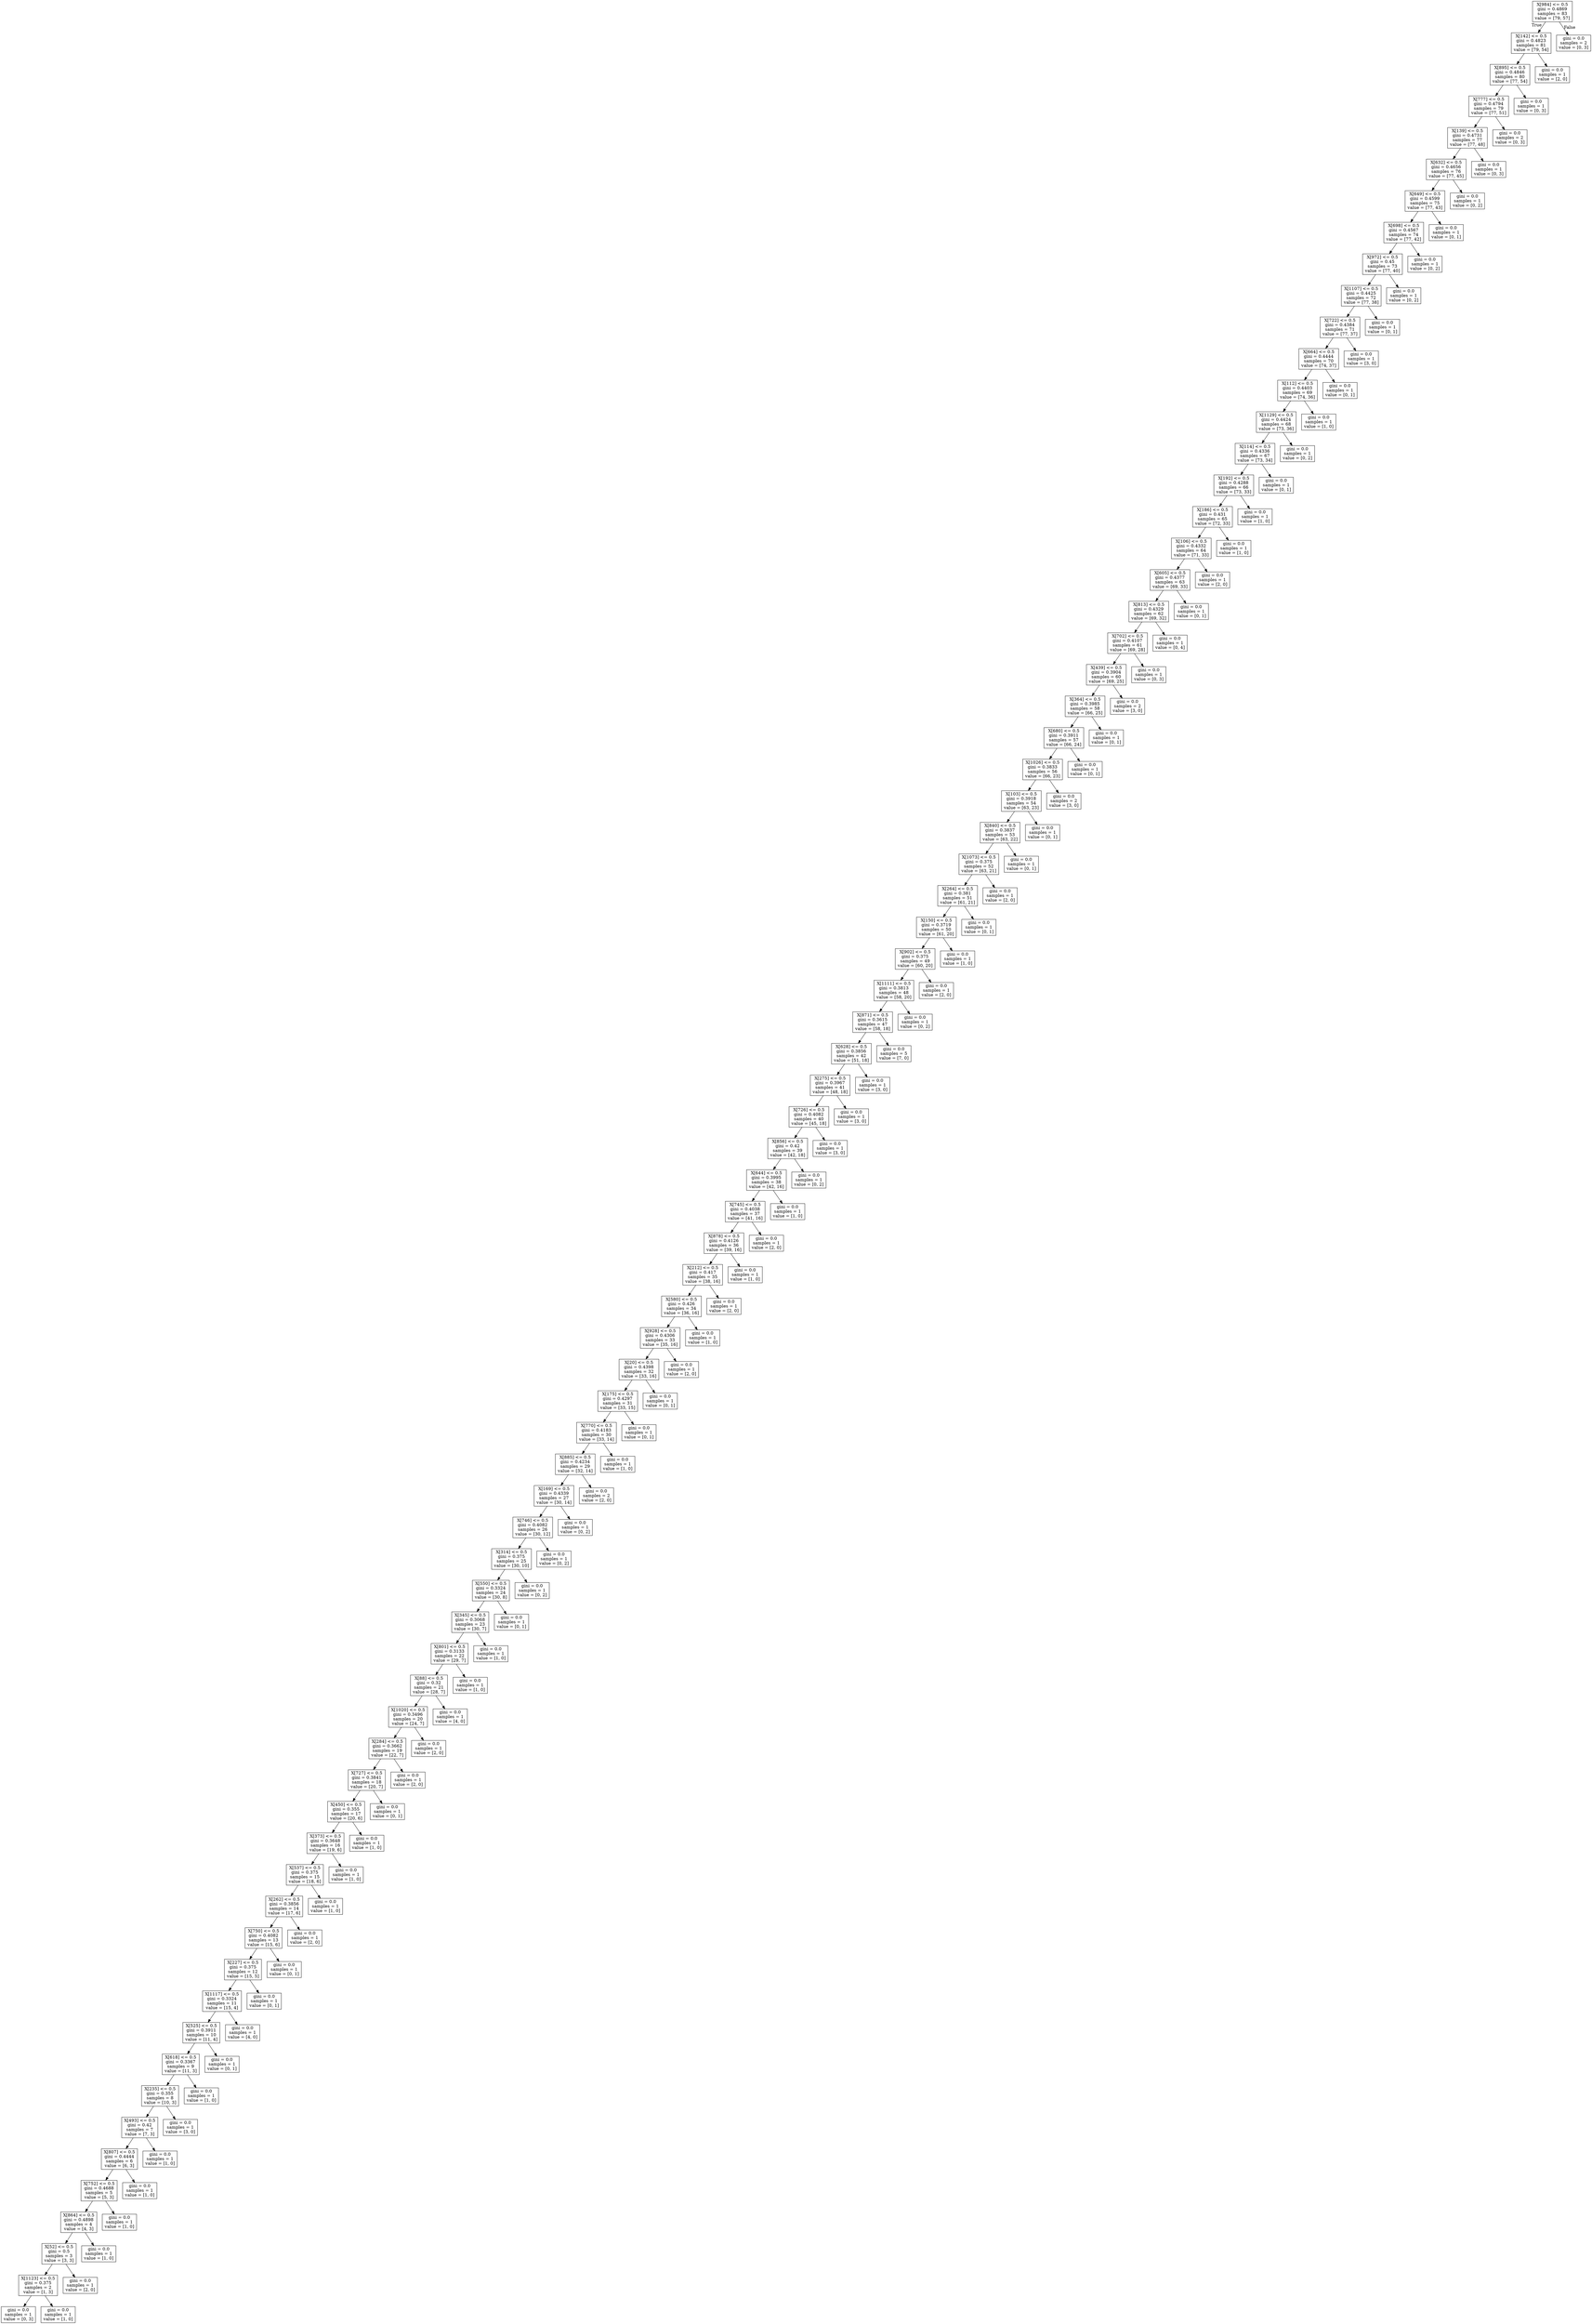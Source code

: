 digraph Tree {
node [shape=box] ;
0 [label="X[984] <= 0.5\ngini = 0.4869\nsamples = 83\nvalue = [79, 57]"] ;
1 [label="X[142] <= 0.5\ngini = 0.4823\nsamples = 81\nvalue = [79, 54]"] ;
0 -> 1 [labeldistance=2.5, labelangle=45, headlabel="True"] ;
2 [label="X[895] <= 0.5\ngini = 0.4846\nsamples = 80\nvalue = [77, 54]"] ;
1 -> 2 ;
3 [label="X[777] <= 0.5\ngini = 0.4794\nsamples = 79\nvalue = [77, 51]"] ;
2 -> 3 ;
4 [label="X[139] <= 0.5\ngini = 0.4731\nsamples = 77\nvalue = [77, 48]"] ;
3 -> 4 ;
5 [label="X[632] <= 0.5\ngini = 0.4656\nsamples = 76\nvalue = [77, 45]"] ;
4 -> 5 ;
6 [label="X[649] <= 0.5\ngini = 0.4599\nsamples = 75\nvalue = [77, 43]"] ;
5 -> 6 ;
7 [label="X[698] <= 0.5\ngini = 0.4567\nsamples = 74\nvalue = [77, 42]"] ;
6 -> 7 ;
8 [label="X[972] <= 0.5\ngini = 0.45\nsamples = 73\nvalue = [77, 40]"] ;
7 -> 8 ;
9 [label="X[1107] <= 0.5\ngini = 0.4425\nsamples = 72\nvalue = [77, 38]"] ;
8 -> 9 ;
10 [label="X[722] <= 0.5\ngini = 0.4384\nsamples = 71\nvalue = [77, 37]"] ;
9 -> 10 ;
11 [label="X[664] <= 0.5\ngini = 0.4444\nsamples = 70\nvalue = [74, 37]"] ;
10 -> 11 ;
12 [label="X[112] <= 0.5\ngini = 0.4403\nsamples = 69\nvalue = [74, 36]"] ;
11 -> 12 ;
13 [label="X[1129] <= 0.5\ngini = 0.4424\nsamples = 68\nvalue = [73, 36]"] ;
12 -> 13 ;
14 [label="X[114] <= 0.5\ngini = 0.4336\nsamples = 67\nvalue = [73, 34]"] ;
13 -> 14 ;
15 [label="X[192] <= 0.5\ngini = 0.4288\nsamples = 66\nvalue = [73, 33]"] ;
14 -> 15 ;
16 [label="X[186] <= 0.5\ngini = 0.431\nsamples = 65\nvalue = [72, 33]"] ;
15 -> 16 ;
17 [label="X[106] <= 0.5\ngini = 0.4332\nsamples = 64\nvalue = [71, 33]"] ;
16 -> 17 ;
18 [label="X[605] <= 0.5\ngini = 0.4377\nsamples = 63\nvalue = [69, 33]"] ;
17 -> 18 ;
19 [label="X[813] <= 0.5\ngini = 0.4329\nsamples = 62\nvalue = [69, 32]"] ;
18 -> 19 ;
20 [label="X[702] <= 0.5\ngini = 0.4107\nsamples = 61\nvalue = [69, 28]"] ;
19 -> 20 ;
21 [label="X[439] <= 0.5\ngini = 0.3904\nsamples = 60\nvalue = [69, 25]"] ;
20 -> 21 ;
22 [label="X[364] <= 0.5\ngini = 0.3985\nsamples = 58\nvalue = [66, 25]"] ;
21 -> 22 ;
23 [label="X[680] <= 0.5\ngini = 0.3911\nsamples = 57\nvalue = [66, 24]"] ;
22 -> 23 ;
24 [label="X[1026] <= 0.5\ngini = 0.3833\nsamples = 56\nvalue = [66, 23]"] ;
23 -> 24 ;
25 [label="X[103] <= 0.5\ngini = 0.3918\nsamples = 54\nvalue = [63, 23]"] ;
24 -> 25 ;
26 [label="X[840] <= 0.5\ngini = 0.3837\nsamples = 53\nvalue = [63, 22]"] ;
25 -> 26 ;
27 [label="X[1073] <= 0.5\ngini = 0.375\nsamples = 52\nvalue = [63, 21]"] ;
26 -> 27 ;
28 [label="X[264] <= 0.5\ngini = 0.381\nsamples = 51\nvalue = [61, 21]"] ;
27 -> 28 ;
29 [label="X[150] <= 0.5\ngini = 0.3719\nsamples = 50\nvalue = [61, 20]"] ;
28 -> 29 ;
30 [label="X[902] <= 0.5\ngini = 0.375\nsamples = 49\nvalue = [60, 20]"] ;
29 -> 30 ;
31 [label="X[1111] <= 0.5\ngini = 0.3813\nsamples = 48\nvalue = [58, 20]"] ;
30 -> 31 ;
32 [label="X[871] <= 0.5\ngini = 0.3615\nsamples = 47\nvalue = [58, 18]"] ;
31 -> 32 ;
33 [label="X[628] <= 0.5\ngini = 0.3856\nsamples = 42\nvalue = [51, 18]"] ;
32 -> 33 ;
34 [label="X[275] <= 0.5\ngini = 0.3967\nsamples = 41\nvalue = [48, 18]"] ;
33 -> 34 ;
35 [label="X[726] <= 0.5\ngini = 0.4082\nsamples = 40\nvalue = [45, 18]"] ;
34 -> 35 ;
36 [label="X[856] <= 0.5\ngini = 0.42\nsamples = 39\nvalue = [42, 18]"] ;
35 -> 36 ;
37 [label="X[644] <= 0.5\ngini = 0.3995\nsamples = 38\nvalue = [42, 16]"] ;
36 -> 37 ;
38 [label="X[745] <= 0.5\ngini = 0.4038\nsamples = 37\nvalue = [41, 16]"] ;
37 -> 38 ;
39 [label="X[878] <= 0.5\ngini = 0.4126\nsamples = 36\nvalue = [39, 16]"] ;
38 -> 39 ;
40 [label="X[212] <= 0.5\ngini = 0.417\nsamples = 35\nvalue = [38, 16]"] ;
39 -> 40 ;
41 [label="X[580] <= 0.5\ngini = 0.426\nsamples = 34\nvalue = [36, 16]"] ;
40 -> 41 ;
42 [label="X[928] <= 0.5\ngini = 0.4306\nsamples = 33\nvalue = [35, 16]"] ;
41 -> 42 ;
43 [label="X[20] <= 0.5\ngini = 0.4398\nsamples = 32\nvalue = [33, 16]"] ;
42 -> 43 ;
44 [label="X[175] <= 0.5\ngini = 0.4297\nsamples = 31\nvalue = [33, 15]"] ;
43 -> 44 ;
45 [label="X[770] <= 0.5\ngini = 0.4183\nsamples = 30\nvalue = [33, 14]"] ;
44 -> 45 ;
46 [label="X[885] <= 0.5\ngini = 0.4234\nsamples = 29\nvalue = [32, 14]"] ;
45 -> 46 ;
47 [label="X[169] <= 0.5\ngini = 0.4339\nsamples = 27\nvalue = [30, 14]"] ;
46 -> 47 ;
48 [label="X[746] <= 0.5\ngini = 0.4082\nsamples = 26\nvalue = [30, 12]"] ;
47 -> 48 ;
49 [label="X[314] <= 0.5\ngini = 0.375\nsamples = 25\nvalue = [30, 10]"] ;
48 -> 49 ;
50 [label="X[550] <= 0.5\ngini = 0.3324\nsamples = 24\nvalue = [30, 8]"] ;
49 -> 50 ;
51 [label="X[345] <= 0.5\ngini = 0.3068\nsamples = 23\nvalue = [30, 7]"] ;
50 -> 51 ;
52 [label="X[801] <= 0.5\ngini = 0.3133\nsamples = 22\nvalue = [29, 7]"] ;
51 -> 52 ;
53 [label="X[88] <= 0.5\ngini = 0.32\nsamples = 21\nvalue = [28, 7]"] ;
52 -> 53 ;
54 [label="X[1020] <= 0.5\ngini = 0.3496\nsamples = 20\nvalue = [24, 7]"] ;
53 -> 54 ;
55 [label="X[284] <= 0.5\ngini = 0.3662\nsamples = 19\nvalue = [22, 7]"] ;
54 -> 55 ;
56 [label="X[727] <= 0.5\ngini = 0.3841\nsamples = 18\nvalue = [20, 7]"] ;
55 -> 56 ;
57 [label="X[450] <= 0.5\ngini = 0.355\nsamples = 17\nvalue = [20, 6]"] ;
56 -> 57 ;
58 [label="X[373] <= 0.5\ngini = 0.3648\nsamples = 16\nvalue = [19, 6]"] ;
57 -> 58 ;
59 [label="X[537] <= 0.5\ngini = 0.375\nsamples = 15\nvalue = [18, 6]"] ;
58 -> 59 ;
60 [label="X[262] <= 0.5\ngini = 0.3856\nsamples = 14\nvalue = [17, 6]"] ;
59 -> 60 ;
61 [label="X[750] <= 0.5\ngini = 0.4082\nsamples = 13\nvalue = [15, 6]"] ;
60 -> 61 ;
62 [label="X[227] <= 0.5\ngini = 0.375\nsamples = 12\nvalue = [15, 5]"] ;
61 -> 62 ;
63 [label="X[1117] <= 0.5\ngini = 0.3324\nsamples = 11\nvalue = [15, 4]"] ;
62 -> 63 ;
64 [label="X[525] <= 0.5\ngini = 0.3911\nsamples = 10\nvalue = [11, 4]"] ;
63 -> 64 ;
65 [label="X[618] <= 0.5\ngini = 0.3367\nsamples = 9\nvalue = [11, 3]"] ;
64 -> 65 ;
66 [label="X[235] <= 0.5\ngini = 0.355\nsamples = 8\nvalue = [10, 3]"] ;
65 -> 66 ;
67 [label="X[493] <= 0.5\ngini = 0.42\nsamples = 7\nvalue = [7, 3]"] ;
66 -> 67 ;
68 [label="X[807] <= 0.5\ngini = 0.4444\nsamples = 6\nvalue = [6, 3]"] ;
67 -> 68 ;
69 [label="X[752] <= 0.5\ngini = 0.4688\nsamples = 5\nvalue = [5, 3]"] ;
68 -> 69 ;
70 [label="X[864] <= 0.5\ngini = 0.4898\nsamples = 4\nvalue = [4, 3]"] ;
69 -> 70 ;
71 [label="X[52] <= 0.5\ngini = 0.5\nsamples = 3\nvalue = [3, 3]"] ;
70 -> 71 ;
72 [label="X[1123] <= 0.5\ngini = 0.375\nsamples = 2\nvalue = [1, 3]"] ;
71 -> 72 ;
73 [label="gini = 0.0\nsamples = 1\nvalue = [0, 3]"] ;
72 -> 73 ;
74 [label="gini = 0.0\nsamples = 1\nvalue = [1, 0]"] ;
72 -> 74 ;
75 [label="gini = 0.0\nsamples = 1\nvalue = [2, 0]"] ;
71 -> 75 ;
76 [label="gini = 0.0\nsamples = 1\nvalue = [1, 0]"] ;
70 -> 76 ;
77 [label="gini = 0.0\nsamples = 1\nvalue = [1, 0]"] ;
69 -> 77 ;
78 [label="gini = 0.0\nsamples = 1\nvalue = [1, 0]"] ;
68 -> 78 ;
79 [label="gini = 0.0\nsamples = 1\nvalue = [1, 0]"] ;
67 -> 79 ;
80 [label="gini = 0.0\nsamples = 1\nvalue = [3, 0]"] ;
66 -> 80 ;
81 [label="gini = 0.0\nsamples = 1\nvalue = [1, 0]"] ;
65 -> 81 ;
82 [label="gini = 0.0\nsamples = 1\nvalue = [0, 1]"] ;
64 -> 82 ;
83 [label="gini = 0.0\nsamples = 1\nvalue = [4, 0]"] ;
63 -> 83 ;
84 [label="gini = 0.0\nsamples = 1\nvalue = [0, 1]"] ;
62 -> 84 ;
85 [label="gini = 0.0\nsamples = 1\nvalue = [0, 1]"] ;
61 -> 85 ;
86 [label="gini = 0.0\nsamples = 1\nvalue = [2, 0]"] ;
60 -> 86 ;
87 [label="gini = 0.0\nsamples = 1\nvalue = [1, 0]"] ;
59 -> 87 ;
88 [label="gini = 0.0\nsamples = 1\nvalue = [1, 0]"] ;
58 -> 88 ;
89 [label="gini = 0.0\nsamples = 1\nvalue = [1, 0]"] ;
57 -> 89 ;
90 [label="gini = 0.0\nsamples = 1\nvalue = [0, 1]"] ;
56 -> 90 ;
91 [label="gini = 0.0\nsamples = 1\nvalue = [2, 0]"] ;
55 -> 91 ;
92 [label="gini = 0.0\nsamples = 1\nvalue = [2, 0]"] ;
54 -> 92 ;
93 [label="gini = 0.0\nsamples = 1\nvalue = [4, 0]"] ;
53 -> 93 ;
94 [label="gini = 0.0\nsamples = 1\nvalue = [1, 0]"] ;
52 -> 94 ;
95 [label="gini = 0.0\nsamples = 1\nvalue = [1, 0]"] ;
51 -> 95 ;
96 [label="gini = 0.0\nsamples = 1\nvalue = [0, 1]"] ;
50 -> 96 ;
97 [label="gini = 0.0\nsamples = 1\nvalue = [0, 2]"] ;
49 -> 97 ;
98 [label="gini = 0.0\nsamples = 1\nvalue = [0, 2]"] ;
48 -> 98 ;
99 [label="gini = 0.0\nsamples = 1\nvalue = [0, 2]"] ;
47 -> 99 ;
100 [label="gini = 0.0\nsamples = 2\nvalue = [2, 0]"] ;
46 -> 100 ;
101 [label="gini = 0.0\nsamples = 1\nvalue = [1, 0]"] ;
45 -> 101 ;
102 [label="gini = 0.0\nsamples = 1\nvalue = [0, 1]"] ;
44 -> 102 ;
103 [label="gini = 0.0\nsamples = 1\nvalue = [0, 1]"] ;
43 -> 103 ;
104 [label="gini = 0.0\nsamples = 1\nvalue = [2, 0]"] ;
42 -> 104 ;
105 [label="gini = 0.0\nsamples = 1\nvalue = [1, 0]"] ;
41 -> 105 ;
106 [label="gini = 0.0\nsamples = 1\nvalue = [2, 0]"] ;
40 -> 106 ;
107 [label="gini = 0.0\nsamples = 1\nvalue = [1, 0]"] ;
39 -> 107 ;
108 [label="gini = 0.0\nsamples = 1\nvalue = [2, 0]"] ;
38 -> 108 ;
109 [label="gini = 0.0\nsamples = 1\nvalue = [1, 0]"] ;
37 -> 109 ;
110 [label="gini = 0.0\nsamples = 1\nvalue = [0, 2]"] ;
36 -> 110 ;
111 [label="gini = 0.0\nsamples = 1\nvalue = [3, 0]"] ;
35 -> 111 ;
112 [label="gini = 0.0\nsamples = 1\nvalue = [3, 0]"] ;
34 -> 112 ;
113 [label="gini = 0.0\nsamples = 1\nvalue = [3, 0]"] ;
33 -> 113 ;
114 [label="gini = 0.0\nsamples = 5\nvalue = [7, 0]"] ;
32 -> 114 ;
115 [label="gini = 0.0\nsamples = 1\nvalue = [0, 2]"] ;
31 -> 115 ;
116 [label="gini = 0.0\nsamples = 1\nvalue = [2, 0]"] ;
30 -> 116 ;
117 [label="gini = 0.0\nsamples = 1\nvalue = [1, 0]"] ;
29 -> 117 ;
118 [label="gini = 0.0\nsamples = 1\nvalue = [0, 1]"] ;
28 -> 118 ;
119 [label="gini = 0.0\nsamples = 1\nvalue = [2, 0]"] ;
27 -> 119 ;
120 [label="gini = 0.0\nsamples = 1\nvalue = [0, 1]"] ;
26 -> 120 ;
121 [label="gini = 0.0\nsamples = 1\nvalue = [0, 1]"] ;
25 -> 121 ;
122 [label="gini = 0.0\nsamples = 2\nvalue = [3, 0]"] ;
24 -> 122 ;
123 [label="gini = 0.0\nsamples = 1\nvalue = [0, 1]"] ;
23 -> 123 ;
124 [label="gini = 0.0\nsamples = 1\nvalue = [0, 1]"] ;
22 -> 124 ;
125 [label="gini = 0.0\nsamples = 2\nvalue = [3, 0]"] ;
21 -> 125 ;
126 [label="gini = 0.0\nsamples = 1\nvalue = [0, 3]"] ;
20 -> 126 ;
127 [label="gini = 0.0\nsamples = 1\nvalue = [0, 4]"] ;
19 -> 127 ;
128 [label="gini = 0.0\nsamples = 1\nvalue = [0, 1]"] ;
18 -> 128 ;
129 [label="gini = 0.0\nsamples = 1\nvalue = [2, 0]"] ;
17 -> 129 ;
130 [label="gini = 0.0\nsamples = 1\nvalue = [1, 0]"] ;
16 -> 130 ;
131 [label="gini = 0.0\nsamples = 1\nvalue = [1, 0]"] ;
15 -> 131 ;
132 [label="gini = 0.0\nsamples = 1\nvalue = [0, 1]"] ;
14 -> 132 ;
133 [label="gini = 0.0\nsamples = 1\nvalue = [0, 2]"] ;
13 -> 133 ;
134 [label="gini = 0.0\nsamples = 1\nvalue = [1, 0]"] ;
12 -> 134 ;
135 [label="gini = 0.0\nsamples = 1\nvalue = [0, 1]"] ;
11 -> 135 ;
136 [label="gini = 0.0\nsamples = 1\nvalue = [3, 0]"] ;
10 -> 136 ;
137 [label="gini = 0.0\nsamples = 1\nvalue = [0, 1]"] ;
9 -> 137 ;
138 [label="gini = 0.0\nsamples = 1\nvalue = [0, 2]"] ;
8 -> 138 ;
139 [label="gini = 0.0\nsamples = 1\nvalue = [0, 2]"] ;
7 -> 139 ;
140 [label="gini = 0.0\nsamples = 1\nvalue = [0, 1]"] ;
6 -> 140 ;
141 [label="gini = 0.0\nsamples = 1\nvalue = [0, 2]"] ;
5 -> 141 ;
142 [label="gini = 0.0\nsamples = 1\nvalue = [0, 3]"] ;
4 -> 142 ;
143 [label="gini = 0.0\nsamples = 2\nvalue = [0, 3]"] ;
3 -> 143 ;
144 [label="gini = 0.0\nsamples = 1\nvalue = [0, 3]"] ;
2 -> 144 ;
145 [label="gini = 0.0\nsamples = 1\nvalue = [2, 0]"] ;
1 -> 145 ;
146 [label="gini = 0.0\nsamples = 2\nvalue = [0, 3]"] ;
0 -> 146 [labeldistance=2.5, labelangle=-45, headlabel="False"] ;
}